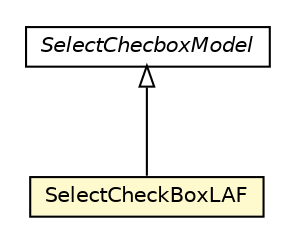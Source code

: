 #!/usr/local/bin/dot
#
# Class diagram 
# Generated by UMLGraph version R5_6-24-gf6e263 (http://www.umlgraph.org/)
#

digraph G {
	edge [fontname="Helvetica",fontsize=10,labelfontname="Helvetica",labelfontsize=10];
	node [fontname="Helvetica",fontsize=10,shape=plaintext];
	nodesep=0.25;
	ranksep=0.5;
	// org.universAAL.ui.handler.gui.swing.model.FormControl.SelectChecboxModel
	c7087116 [label=<<table title="org.universAAL.ui.handler.gui.swing.model.FormControl.SelectChecboxModel" border="0" cellborder="1" cellspacing="0" cellpadding="2" port="p" href="../../../handler/gui/swing/model/FormControl/SelectChecboxModel.html">
		<tr><td><table border="0" cellspacing="0" cellpadding="1">
<tr><td align="center" balign="center"><font face="Helvetica-Oblique"> SelectChecboxModel </font></td></tr>
		</table></td></tr>
		</table>>, URL="../../../handler/gui/swing/model/FormControl/SelectChecboxModel.html", fontname="Helvetica", fontcolor="black", fontsize=10.0];
	// org.universAAL.ui.gui.swing.bluesteelLAF.SelectCheckBoxLAF
	c7087196 [label=<<table title="org.universAAL.ui.gui.swing.bluesteelLAF.SelectCheckBoxLAF" border="0" cellborder="1" cellspacing="0" cellpadding="2" port="p" bgcolor="lemonChiffon" href="./SelectCheckBoxLAF.html">
		<tr><td><table border="0" cellspacing="0" cellpadding="1">
<tr><td align="center" balign="center"> SelectCheckBoxLAF </td></tr>
		</table></td></tr>
		</table>>, URL="./SelectCheckBoxLAF.html", fontname="Helvetica", fontcolor="black", fontsize=10.0];
	//org.universAAL.ui.gui.swing.bluesteelLAF.SelectCheckBoxLAF extends org.universAAL.ui.handler.gui.swing.model.FormControl.SelectChecboxModel
	c7087116:p -> c7087196:p [dir=back,arrowtail=empty];
}

